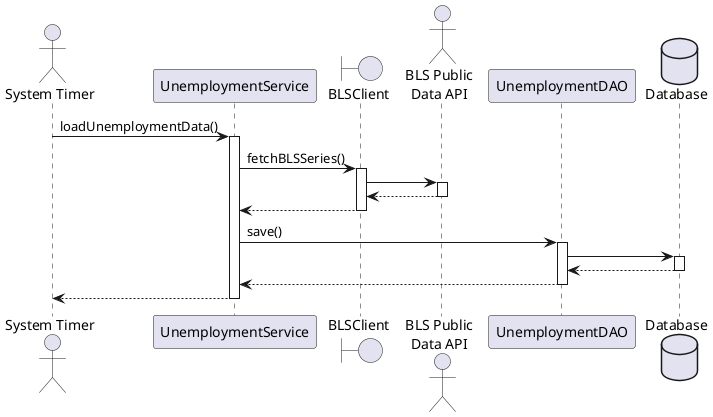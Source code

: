 @startuml

autoactivate on

actor "System Timer" as timer
participant UnemploymentService
boundary BLSClient
actor "BLS Public\nData API" as BLS
participant UnemploymentDAO
database Database

timer -> UnemploymentService : loadUnemploymentData()
UnemploymentService -> BLSClient : fetchBLSSeries()
BLSClient -> BLS
return
return
UnemploymentService -> UnemploymentDAO : save()
UnemploymentDAO -> Database
return
return
return

@enduml